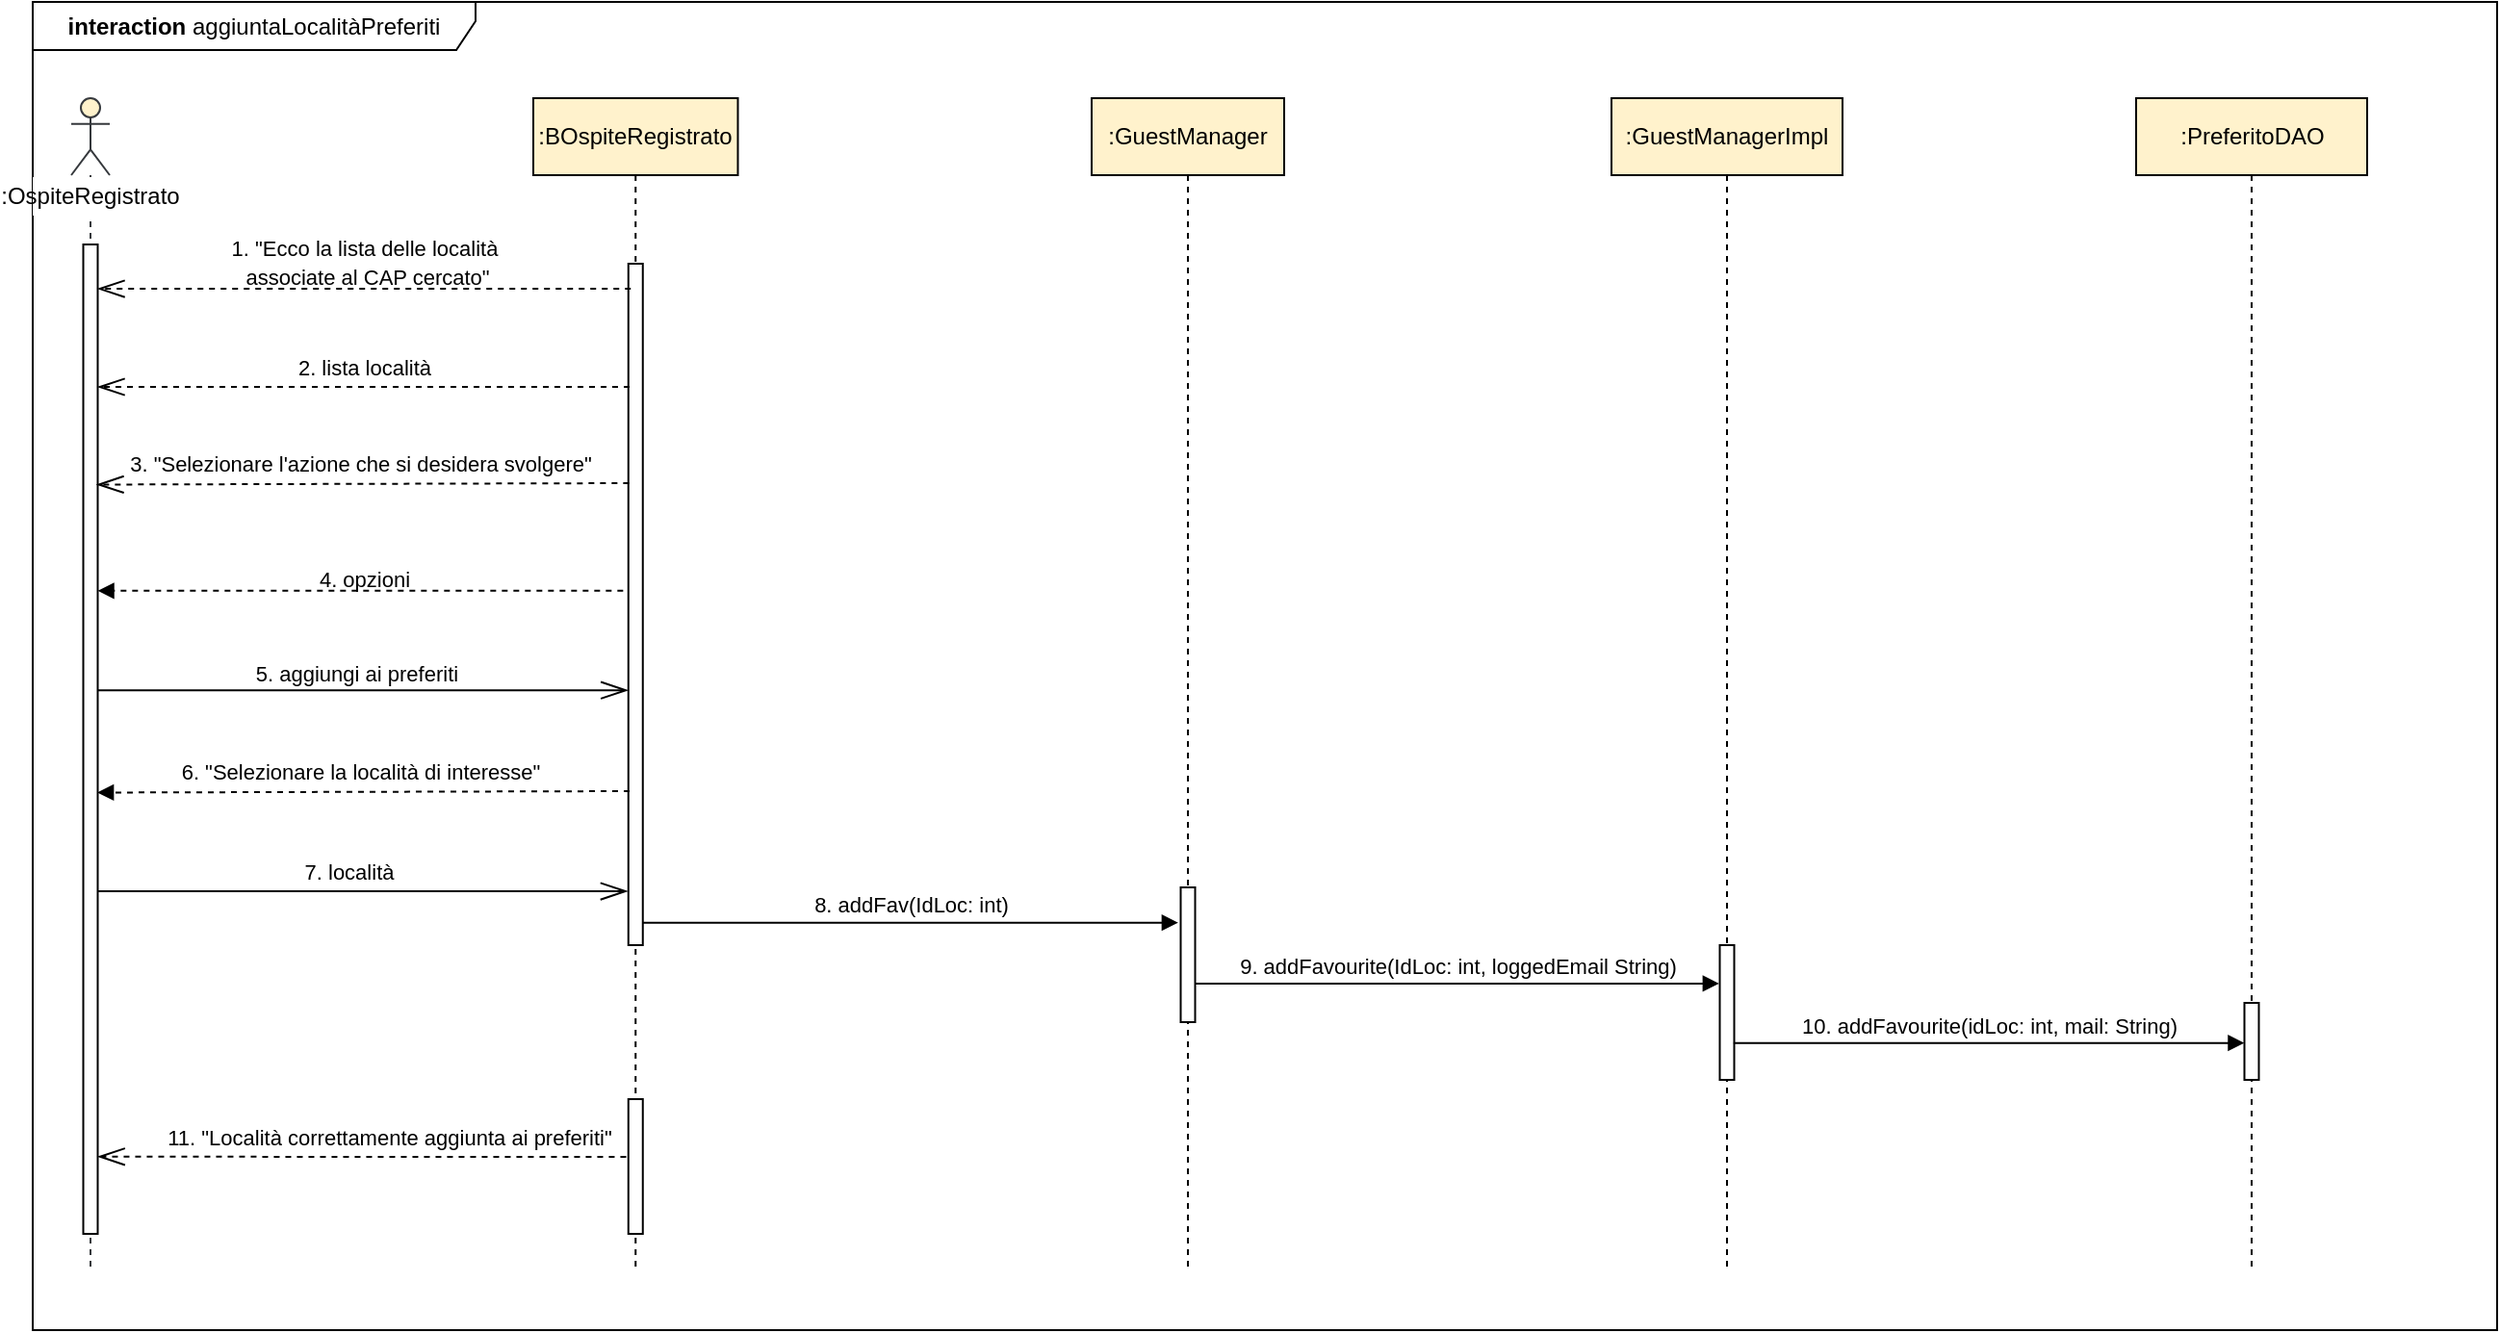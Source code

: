 <mxfile version="13.9.9" type="device"><diagram id="MIO8tU1UEvl1B__BIQpK" name="Page-1"><mxGraphModel dx="852" dy="2832" grid="1" gridSize="10" guides="1" tooltips="1" connect="1" arrows="1" fold="1" page="1" pageScale="1" pageWidth="827" pageHeight="1169" math="0" shadow="0"><root><mxCell id="0"/><mxCell id="1" parent="0"/><mxCell id="G9lwZyFuJhlaBsqSDDI3-37" value="7. località" style="html=1;verticalAlign=bottom;startArrow=none;endArrow=openThin;startSize=6;startFill=0;endFill=0;endSize=12;entryX=-0.055;entryY=0.921;entryDx=0;entryDy=0;entryPerimeter=0;" parent="1" source="G9lwZyFuJhlaBsqSDDI3-3" target="G9lwZyFuJhlaBsqSDDI3-2" edge="1"><mxGeometry x="-0.041" y="1" relative="1" as="geometry"><mxPoint x="180" y="-1970" as="sourcePoint"/><mxPoint x="457" y="-1877" as="targetPoint"/><mxPoint as="offset"/></mxGeometry></mxCell><mxCell id="G9lwZyFuJhlaBsqSDDI3-32" value="5. aggiungi ai preferiti" style="html=1;verticalAlign=bottom;startArrow=none;endArrow=openThin;startSize=6;startFill=0;endFill=0;endSize=12;entryX=-0.028;entryY=0.626;entryDx=0;entryDy=0;entryPerimeter=0;" parent="1" source="G9lwZyFuJhlaBsqSDDI3-3" target="G9lwZyFuJhlaBsqSDDI3-2" edge="1"><mxGeometry x="-0.016" relative="1" as="geometry"><mxPoint x="180" y="-1827" as="sourcePoint"/><mxPoint x="453" y="-1825" as="targetPoint"/><mxPoint as="offset"/></mxGeometry></mxCell><mxCell id="ORToput19fKV2EuOsulp-1" value="&lt;b&gt;interaction &lt;/b&gt;aggiuntaLocalitàPreferiti" style="shape=umlFrame;whiteSpace=wrap;html=1;width=230;height=25;" parent="1" vertex="1"><mxGeometry x="140" y="-2270" width="1280" height="690" as="geometry"/></mxCell><mxCell id="G9lwZyFuJhlaBsqSDDI3-1" value=":BOspiteRegistrato" style="shape=umlLifeline;perimeter=lifelinePerimeter;whiteSpace=wrap;html=1;container=1;collapsible=0;recursiveResize=0;outlineConnect=0;fillColor=#FFF2CC;" parent="1" vertex="1"><mxGeometry x="400" y="-2220" width="106.25" height="610" as="geometry"/></mxCell><mxCell id="G9lwZyFuJhlaBsqSDDI3-2" value="" style="html=1;points=[];perimeter=orthogonalPerimeter;fillColor=#ffffff;" parent="G9lwZyFuJhlaBsqSDDI3-1" vertex="1"><mxGeometry x="49.38" y="86" width="7.5" height="354" as="geometry"/></mxCell><mxCell id="G9lwZyFuJhlaBsqSDDI3-40" value="" style="html=1;points=[];perimeter=orthogonalPerimeter;fillColor=#ffffff;" parent="G9lwZyFuJhlaBsqSDDI3-1" vertex="1"><mxGeometry x="49.38" y="520" width="7.5" height="70" as="geometry"/></mxCell><mxCell id="G9lwZyFuJhlaBsqSDDI3-3" value="" style="shape=umlLifeline;participant=umlActor;perimeter=lifelinePerimeter;whiteSpace=wrap;html=1;container=1;collapsible=0;recursiveResize=0;verticalAlign=top;spacingTop=36;outlineConnect=0;strokeColor=#36393d;fillColor=#FFF2CC;" parent="1" vertex="1"><mxGeometry x="160" y="-2220" width="20" height="610" as="geometry"/></mxCell><mxCell id="G9lwZyFuJhlaBsqSDDI3-4" value="" style="html=1;points=[];perimeter=orthogonalPerimeter;fillColor=#ffffff;" parent="G9lwZyFuJhlaBsqSDDI3-3" vertex="1"><mxGeometry x="6.25" y="76" width="7.5" height="514" as="geometry"/></mxCell><mxCell id="G9lwZyFuJhlaBsqSDDI3-5" value=":OspiteRegistrato" style="text;html=1;strokeColor=none;align=center;verticalAlign=middle;whiteSpace=wrap;rounded=0;fillColor=#ffffff;" parent="1" vertex="1"><mxGeometry x="140" y="-2179" width="60" height="20" as="geometry"/></mxCell><mxCell id="G9lwZyFuJhlaBsqSDDI3-6" value=":GuestManagerImpl" style="shape=umlLifeline;perimeter=lifelinePerimeter;whiteSpace=wrap;html=1;container=1;collapsible=0;recursiveResize=0;outlineConnect=0;fillColor=#FFF2CC;" parent="1" vertex="1"><mxGeometry x="960" y="-2220" width="120" height="610" as="geometry"/></mxCell><mxCell id="G9lwZyFuJhlaBsqSDDI3-7" value="" style="html=1;points=[];perimeter=orthogonalPerimeter;fillColor=#ffffff;" parent="G9lwZyFuJhlaBsqSDDI3-6" vertex="1"><mxGeometry x="56.25" y="440" width="7.5" height="70" as="geometry"/></mxCell><mxCell id="G9lwZyFuJhlaBsqSDDI3-9" value=":GuestManager" style="shape=umlLifeline;perimeter=lifelinePerimeter;whiteSpace=wrap;html=1;container=1;collapsible=0;recursiveResize=0;outlineConnect=0;fillColor=#FFF2CC;" parent="1" vertex="1"><mxGeometry x="690" y="-2220" width="100" height="610" as="geometry"/></mxCell><mxCell id="G9lwZyFuJhlaBsqSDDI3-10" value="" style="html=1;points=[];perimeter=orthogonalPerimeter;fillColor=#ffffff;" parent="G9lwZyFuJhlaBsqSDDI3-9" vertex="1"><mxGeometry x="46.25" y="410" width="7.5" height="70" as="geometry"/></mxCell><mxCell id="G9lwZyFuJhlaBsqSDDI3-12" value=":PreferitoDAO" style="shape=umlLifeline;perimeter=lifelinePerimeter;whiteSpace=wrap;html=1;container=1;collapsible=0;recursiveResize=0;outlineConnect=0;fillColor=#FFF2CC;" parent="1" vertex="1"><mxGeometry x="1232.5" y="-2220" width="120" height="610" as="geometry"/></mxCell><mxCell id="G9lwZyFuJhlaBsqSDDI3-13" value="" style="html=1;points=[];perimeter=orthogonalPerimeter;fillColor=#ffffff;" parent="G9lwZyFuJhlaBsqSDDI3-12" vertex="1"><mxGeometry x="56.25" y="470" width="7.5" height="40" as="geometry"/></mxCell><mxCell id="G9lwZyFuJhlaBsqSDDI3-14" value="8. addFav(IdLoc: int)" style="html=1;verticalAlign=bottom;startArrow=none;endArrow=block;startSize=8;startFill=0;entryX=-0.174;entryY=0.262;entryDx=0;entryDy=0;entryPerimeter=0;" parent="1" source="G9lwZyFuJhlaBsqSDDI3-2" target="G9lwZyFuJhlaBsqSDDI3-10" edge="1"><mxGeometry relative="1" as="geometry"><mxPoint x="458" y="-1790" as="sourcePoint"/><mxPoint x="720" y="-1720" as="targetPoint"/></mxGeometry></mxCell><mxCell id="G9lwZyFuJhlaBsqSDDI3-15" value="9. addFavourite(IdLoc: int, loggedEmail String)" style="html=1;verticalAlign=bottom;startArrow=none;endArrow=block;startSize=8;startFill=0;exitX=1.007;exitY=0.714;exitDx=0;exitDy=0;exitPerimeter=0;entryX=-0.043;entryY=0.285;entryDx=0;entryDy=0;entryPerimeter=0;" parent="1" source="G9lwZyFuJhlaBsqSDDI3-10" target="G9lwZyFuJhlaBsqSDDI3-7" edge="1"><mxGeometry relative="1" as="geometry"><mxPoint x="740" y="-1690" as="sourcePoint"/><mxPoint x="1005" y="-1760" as="targetPoint"/></mxGeometry></mxCell><mxCell id="G9lwZyFuJhlaBsqSDDI3-16" value="10. addFavourite(idLoc: int, mail: String)" style="html=1;verticalAlign=bottom;startArrow=none;endArrow=block;startSize=8;startFill=0;exitX=0.953;exitY=0.726;exitDx=0;exitDy=0;exitPerimeter=0;" parent="1" source="G9lwZyFuJhlaBsqSDDI3-7" target="G9lwZyFuJhlaBsqSDDI3-13" edge="1"><mxGeometry relative="1" as="geometry"><mxPoint x="1020" y="-1659.5" as="sourcePoint"/><mxPoint x="1286" y="-1727" as="targetPoint"/></mxGeometry></mxCell><mxCell id="G9lwZyFuJhlaBsqSDDI3-24" value="&lt;font style=&quot;font-size: 11px&quot;&gt;11. &quot;Località correttamente aggiunta ai preferiti&quot;&lt;/font&gt;" style="text;html=1;align=center;verticalAlign=middle;resizable=0;points=[];autosize=1;" parent="1" vertex="1"><mxGeometry x="199.68" y="-1690" width="250" height="20" as="geometry"/></mxCell><mxCell id="G9lwZyFuJhlaBsqSDDI3-25" value="" style="endArrow=openThin;dashed=1;endFill=0;endSize=12;html=1;entryX=1.011;entryY=0.922;entryDx=0;entryDy=0;entryPerimeter=0;" parent="1" target="G9lwZyFuJhlaBsqSDDI3-4" edge="1"><mxGeometry width="160" relative="1" as="geometry"><mxPoint x="448.23" y="-1670" as="sourcePoint"/><mxPoint x="180" y="-1670" as="targetPoint"/><Array as="points"/></mxGeometry></mxCell><mxCell id="G9lwZyFuJhlaBsqSDDI3-26" value="" style="endArrow=openThin;dashed=1;endFill=0;endSize=12;html=1;exitX=-0.156;exitY=0.885;exitDx=0;exitDy=0;exitPerimeter=0;" parent="1" target="G9lwZyFuJhlaBsqSDDI3-4" edge="1"><mxGeometry width="160" relative="1" as="geometry"><mxPoint x="450.61" y="-2120.96" as="sourcePoint"/><mxPoint x="180" y="-2121" as="targetPoint"/><Array as="points"/></mxGeometry></mxCell><mxCell id="G9lwZyFuJhlaBsqSDDI3-27" value="&lt;span style=&quot;font-size: 11px&quot;&gt;2. lista località&lt;/span&gt;" style="text;html=1;align=center;verticalAlign=middle;resizable=0;points=[];autosize=1;" parent="1" vertex="1"><mxGeometry x="271.78" y="-2090" width="80" height="20" as="geometry"/></mxCell><mxCell id="G9lwZyFuJhlaBsqSDDI3-28" value="&lt;font style=&quot;font-size: 11px&quot;&gt;1. &quot;Ecco la lista delle località&lt;br&gt;&amp;nbsp;associate al CAP cercato&quot;&lt;/font&gt;" style="text;html=1;align=center;verticalAlign=middle;resizable=0;points=[];autosize=1;" parent="1" vertex="1"><mxGeometry x="236.78" y="-2150" width="150" height="30" as="geometry"/></mxCell><mxCell id="G9lwZyFuJhlaBsqSDDI3-29" value="" style="endArrow=openThin;dashed=1;endFill=0;endSize=12;html=1;" parent="1" target="G9lwZyFuJhlaBsqSDDI3-4" edge="1"><mxGeometry width="160" relative="1" as="geometry"><mxPoint x="450" y="-2070" as="sourcePoint"/><mxPoint x="175.335" y="-2069.26" as="targetPoint"/><Array as="points"/></mxGeometry></mxCell><mxCell id="G9lwZyFuJhlaBsqSDDI3-30" value="&lt;span style=&quot;font-size: 11px&quot;&gt;6. &quot;Selezionare la località di interesse&quot;&lt;/span&gt;" style="text;html=1;align=center;verticalAlign=middle;resizable=0;points=[];autosize=1;" parent="1" vertex="1"><mxGeometry x="210.0" y="-1880" width="200" height="20" as="geometry"/></mxCell><mxCell id="G9lwZyFuJhlaBsqSDDI3-31" value="" style="endArrow=block;dashed=1;endFill=1;endSize=6;html=1;entryX=0.974;entryY=0.698;entryDx=0;entryDy=0;entryPerimeter=0;startSize=8;" parent="1" edge="1"><mxGeometry width="160" relative="1" as="geometry"><mxPoint x="450.0" y="-1860" as="sourcePoint"/><mxPoint x="173.555" y="-1859.26" as="targetPoint"/><Array as="points"/></mxGeometry></mxCell><mxCell id="G9lwZyFuJhlaBsqSDDI3-33" value="&lt;span style=&quot;font-size: 11px&quot;&gt;3. &quot;Selezionare l'azione che si desidera svolgere&quot;&lt;/span&gt;" style="text;html=1;align=center;verticalAlign=middle;resizable=0;points=[];autosize=1;" parent="1" vertex="1"><mxGeometry x="179.68" y="-2040" width="260" height="20" as="geometry"/></mxCell><mxCell id="G9lwZyFuJhlaBsqSDDI3-34" value="" style="endArrow=openThin;dashed=1;endFill=0;endSize=12;html=1;entryX=0.974;entryY=0.698;entryDx=0;entryDy=0;entryPerimeter=0;startSize=8;" parent="1" edge="1"><mxGeometry width="160" relative="1" as="geometry"><mxPoint x="449.68" y="-2020" as="sourcePoint"/><mxPoint x="173.235" y="-2019.26" as="targetPoint"/><Array as="points"/></mxGeometry></mxCell><mxCell id="G9lwZyFuJhlaBsqSDDI3-35" value="&lt;span style=&quot;font-size: 11px&quot;&gt;4. opzioni&lt;/span&gt;" style="text;html=1;align=center;verticalAlign=middle;resizable=0;points=[];autosize=1;" parent="1" vertex="1"><mxGeometry x="281.78" y="-1980" width="60" height="20" as="geometry"/></mxCell><mxCell id="G9lwZyFuJhlaBsqSDDI3-36" value="" style="endArrow=block;dashed=1;endFill=1;endSize=6;html=1;startSize=8;exitX=-0.362;exitY=0.48;exitDx=0;exitDy=0;exitPerimeter=0;" parent="1" source="G9lwZyFuJhlaBsqSDDI3-2" target="G9lwZyFuJhlaBsqSDDI3-4" edge="1"><mxGeometry width="160" relative="1" as="geometry"><mxPoint x="450" y="-1870" as="sourcePoint"/><mxPoint x="180.005" y="-1869.26" as="targetPoint"/><Array as="points"/></mxGeometry></mxCell></root></mxGraphModel></diagram></mxfile>
